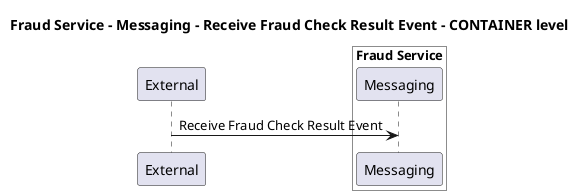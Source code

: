 @startuml

title Fraud Service - Messaging - Receive Fraud Check Result Event - CONTAINER level

participant "External" as C4InterFlow.SoftwareSystems.ExternalSystem

box "Fraud Service" #White
    participant "Messaging" as ECommercePlatform.SoftwareSystems.FraudService.Containers.Messaging
end box


C4InterFlow.SoftwareSystems.ExternalSystem -> ECommercePlatform.SoftwareSystems.FraudService.Containers.Messaging : Receive Fraud Check Result Event


@enduml
